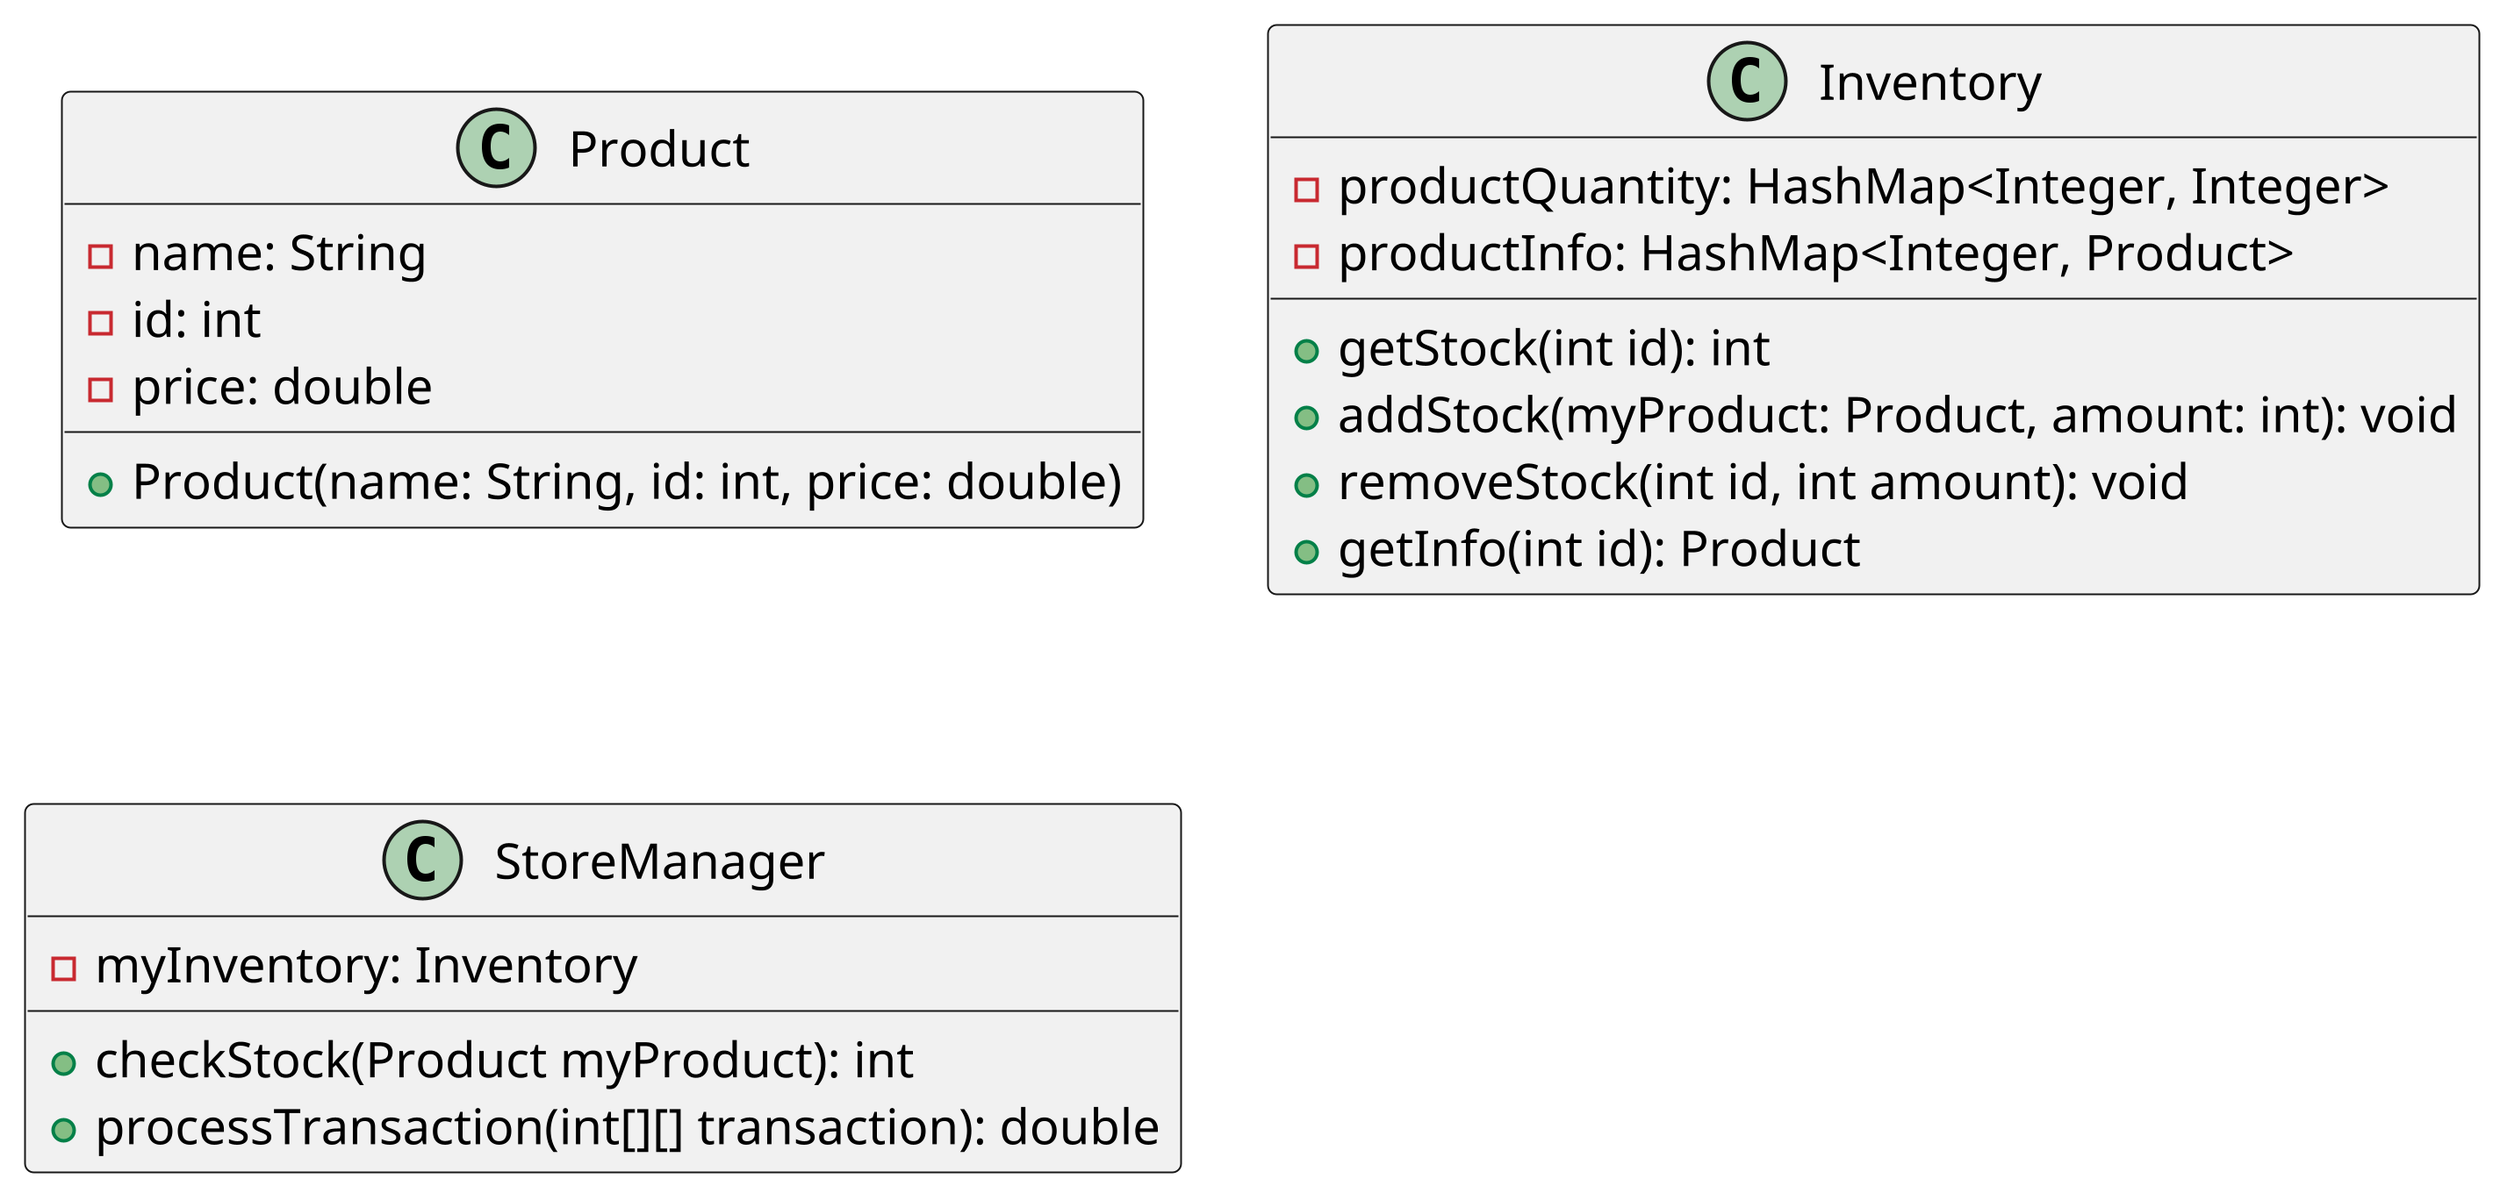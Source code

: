 @startuml
'https://plantuml.com/class-diagram
scale 5

class Product {
    -name: String
    -id: int
    -price: double

    +Product(name: String, id: int, price: double)
}

class Inventory {
    -productQuantity: HashMap<Integer, Integer>
    -productInfo: HashMap<Integer, Product>

    +getStock(int id): int
    +addStock(myProduct: Product, amount: int): void
    +removeStock(int id, int amount): void
    +getInfo(int id): Product
}

class StoreManager{
    -myInventory: Inventory

    +checkStock(Product myProduct): int
    +processTransaction(int[][] transaction): double
}

@enduml